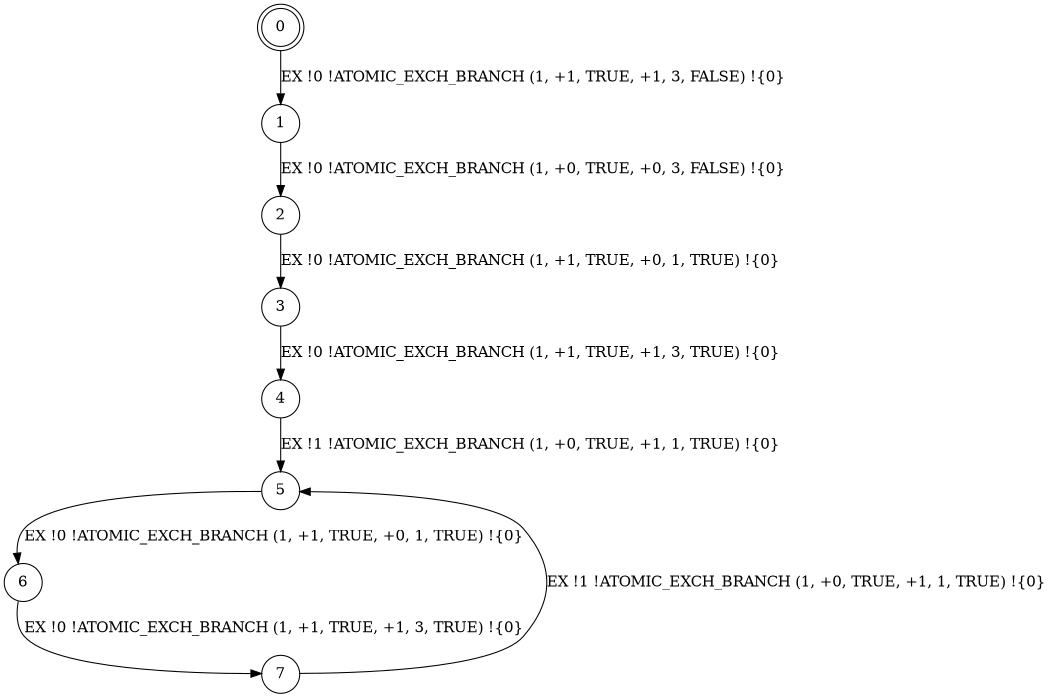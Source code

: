digraph BCG {
size = "7, 10.5";
center = TRUE;
node [shape = circle];
0 [peripheries = 2];
0 -> 1 [label = "EX !0 !ATOMIC_EXCH_BRANCH (1, +1, TRUE, +1, 3, FALSE) !{0}"];
1 -> 2 [label = "EX !0 !ATOMIC_EXCH_BRANCH (1, +0, TRUE, +0, 3, FALSE) !{0}"];
2 -> 3 [label = "EX !0 !ATOMIC_EXCH_BRANCH (1, +1, TRUE, +0, 1, TRUE) !{0}"];
3 -> 4 [label = "EX !0 !ATOMIC_EXCH_BRANCH (1, +1, TRUE, +1, 3, TRUE) !{0}"];
4 -> 5 [label = "EX !1 !ATOMIC_EXCH_BRANCH (1, +0, TRUE, +1, 1, TRUE) !{0}"];
5 -> 6 [label = "EX !0 !ATOMIC_EXCH_BRANCH (1, +1, TRUE, +0, 1, TRUE) !{0}"];
6 -> 7 [label = "EX !0 !ATOMIC_EXCH_BRANCH (1, +1, TRUE, +1, 3, TRUE) !{0}"];
7 -> 5 [label = "EX !1 !ATOMIC_EXCH_BRANCH (1, +0, TRUE, +1, 1, TRUE) !{0}"];
}
